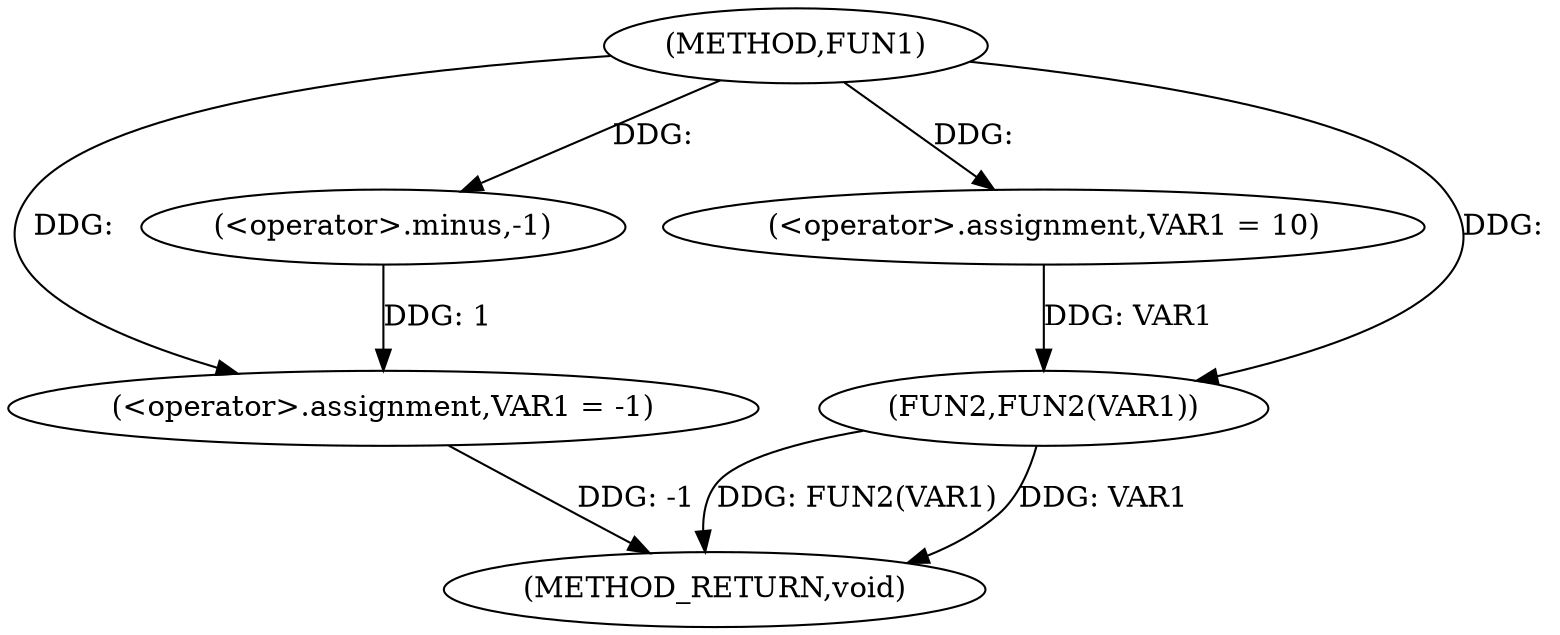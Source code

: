 digraph FUN1 {  
"1000100" [label = "(METHOD,FUN1)" ]
"1000112" [label = "(METHOD_RETURN,void)" ]
"1000103" [label = "(<operator>.assignment,VAR1 = -1)" ]
"1000105" [label = "(<operator>.minus,-1)" ]
"1000107" [label = "(<operator>.assignment,VAR1 = 10)" ]
"1000110" [label = "(FUN2,FUN2(VAR1))" ]
  "1000103" -> "1000112"  [ label = "DDG: -1"] 
  "1000110" -> "1000112"  [ label = "DDG: FUN2(VAR1)"] 
  "1000110" -> "1000112"  [ label = "DDG: VAR1"] 
  "1000105" -> "1000103"  [ label = "DDG: 1"] 
  "1000100" -> "1000103"  [ label = "DDG: "] 
  "1000100" -> "1000105"  [ label = "DDG: "] 
  "1000100" -> "1000107"  [ label = "DDG: "] 
  "1000107" -> "1000110"  [ label = "DDG: VAR1"] 
  "1000100" -> "1000110"  [ label = "DDG: "] 
}
